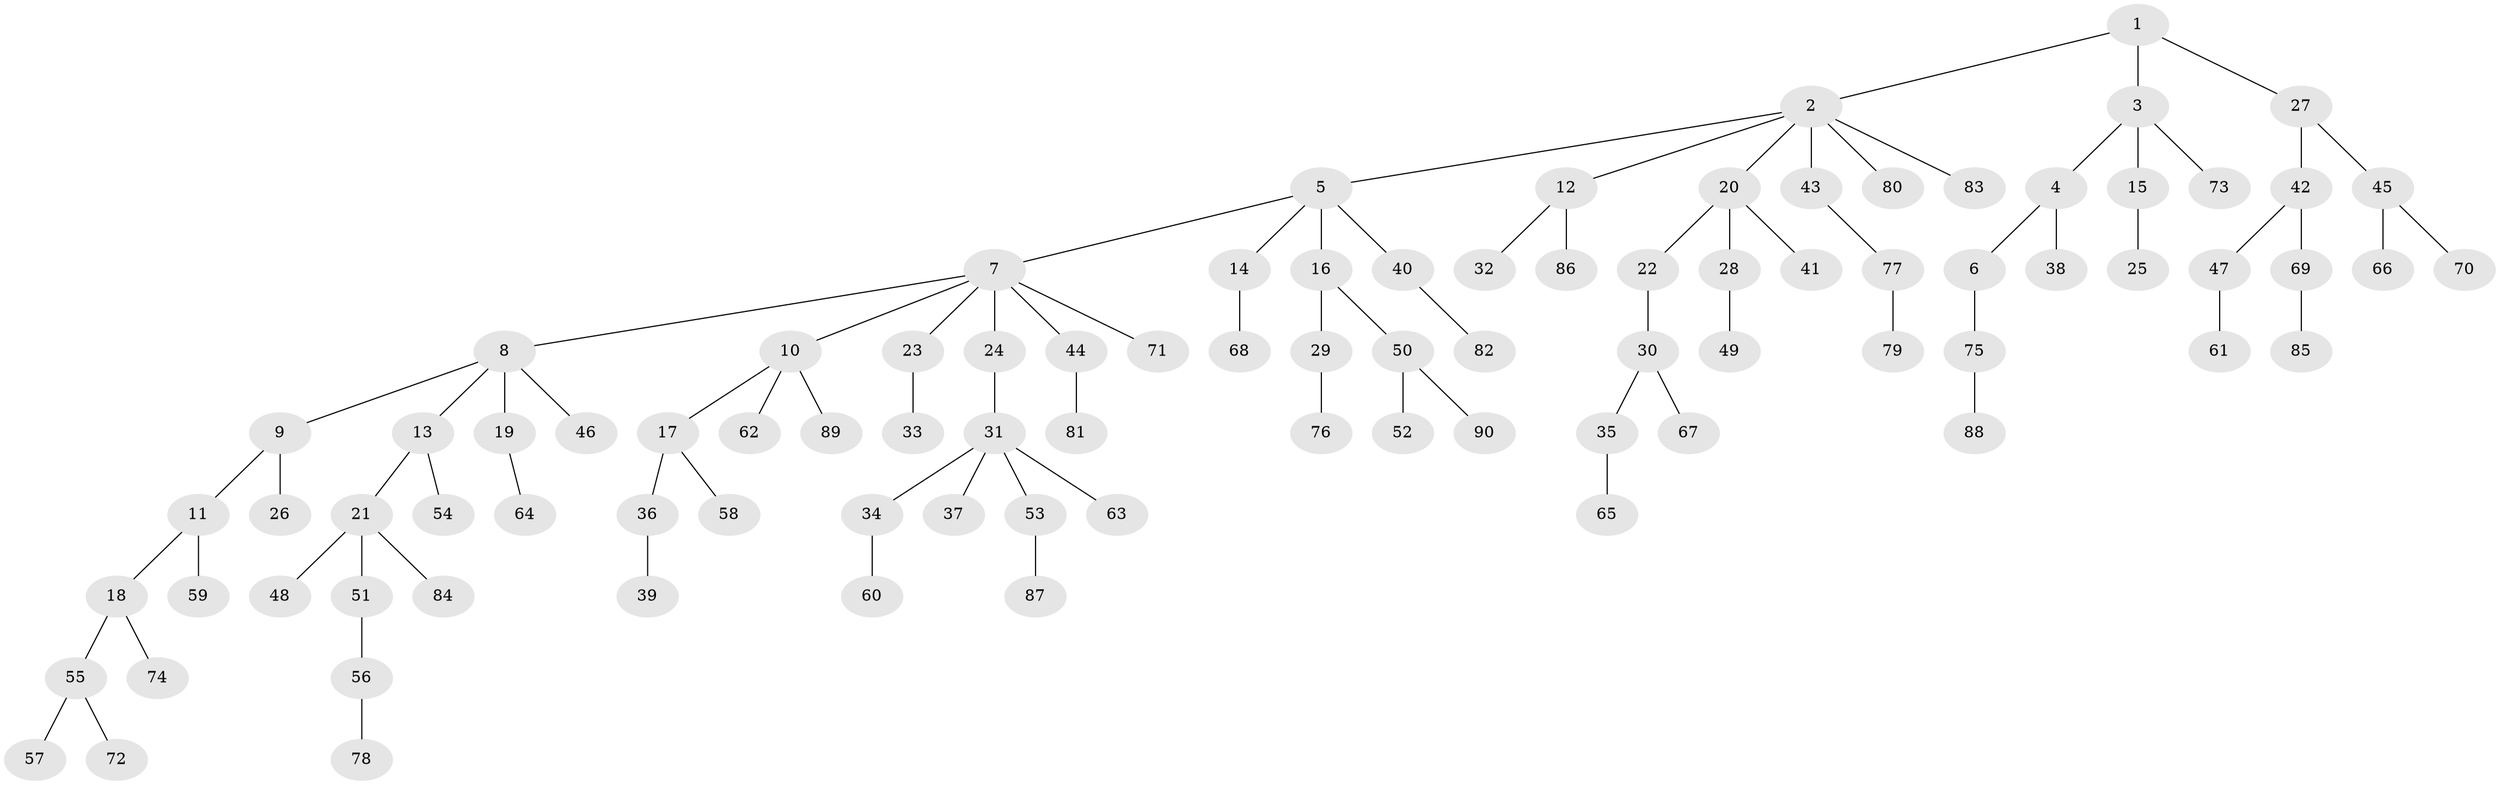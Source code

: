 // Generated by graph-tools (version 1.1) at 2025/02/03/09/25 03:02:27]
// undirected, 90 vertices, 89 edges
graph export_dot {
graph [start="1"]
  node [color=gray90,style=filled];
  1;
  2;
  3;
  4;
  5;
  6;
  7;
  8;
  9;
  10;
  11;
  12;
  13;
  14;
  15;
  16;
  17;
  18;
  19;
  20;
  21;
  22;
  23;
  24;
  25;
  26;
  27;
  28;
  29;
  30;
  31;
  32;
  33;
  34;
  35;
  36;
  37;
  38;
  39;
  40;
  41;
  42;
  43;
  44;
  45;
  46;
  47;
  48;
  49;
  50;
  51;
  52;
  53;
  54;
  55;
  56;
  57;
  58;
  59;
  60;
  61;
  62;
  63;
  64;
  65;
  66;
  67;
  68;
  69;
  70;
  71;
  72;
  73;
  74;
  75;
  76;
  77;
  78;
  79;
  80;
  81;
  82;
  83;
  84;
  85;
  86;
  87;
  88;
  89;
  90;
  1 -- 2;
  1 -- 3;
  1 -- 27;
  2 -- 5;
  2 -- 12;
  2 -- 20;
  2 -- 43;
  2 -- 80;
  2 -- 83;
  3 -- 4;
  3 -- 15;
  3 -- 73;
  4 -- 6;
  4 -- 38;
  5 -- 7;
  5 -- 14;
  5 -- 16;
  5 -- 40;
  6 -- 75;
  7 -- 8;
  7 -- 10;
  7 -- 23;
  7 -- 24;
  7 -- 44;
  7 -- 71;
  8 -- 9;
  8 -- 13;
  8 -- 19;
  8 -- 46;
  9 -- 11;
  9 -- 26;
  10 -- 17;
  10 -- 62;
  10 -- 89;
  11 -- 18;
  11 -- 59;
  12 -- 32;
  12 -- 86;
  13 -- 21;
  13 -- 54;
  14 -- 68;
  15 -- 25;
  16 -- 29;
  16 -- 50;
  17 -- 36;
  17 -- 58;
  18 -- 55;
  18 -- 74;
  19 -- 64;
  20 -- 22;
  20 -- 28;
  20 -- 41;
  21 -- 48;
  21 -- 51;
  21 -- 84;
  22 -- 30;
  23 -- 33;
  24 -- 31;
  27 -- 42;
  27 -- 45;
  28 -- 49;
  29 -- 76;
  30 -- 35;
  30 -- 67;
  31 -- 34;
  31 -- 37;
  31 -- 53;
  31 -- 63;
  34 -- 60;
  35 -- 65;
  36 -- 39;
  40 -- 82;
  42 -- 47;
  42 -- 69;
  43 -- 77;
  44 -- 81;
  45 -- 66;
  45 -- 70;
  47 -- 61;
  50 -- 52;
  50 -- 90;
  51 -- 56;
  53 -- 87;
  55 -- 57;
  55 -- 72;
  56 -- 78;
  69 -- 85;
  75 -- 88;
  77 -- 79;
}

